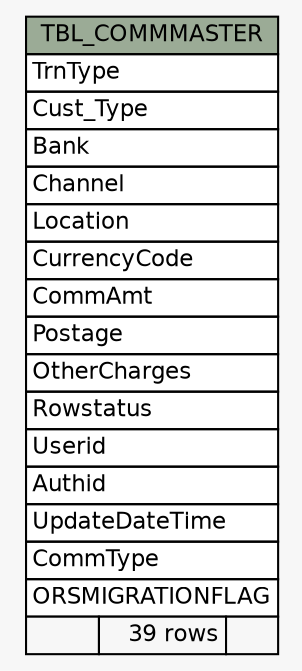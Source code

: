 // dot 2.38.0 on Windows 10 10.0
// SchemaSpy rev 590
digraph "TBL_COMMMASTER" {
  graph [
    rankdir="RL"
    bgcolor="#f7f7f7"
    nodesep="0.18"
    ranksep="0.46"
    fontname="Helvetica"
    fontsize="11"
  ];
  node [
    fontname="Helvetica"
    fontsize="11"
    shape="plaintext"
  ];
  edge [
    arrowsize="0.8"
  ];
  "TBL_COMMMASTER" [
    label=<
    <TABLE BORDER="0" CELLBORDER="1" CELLSPACING="0" BGCOLOR="#ffffff">
      <TR><TD COLSPAN="3" BGCOLOR="#9bab96" ALIGN="CENTER">TBL_COMMMASTER</TD></TR>
      <TR><TD PORT="TrnType" COLSPAN="3" ALIGN="LEFT">TrnType</TD></TR>
      <TR><TD PORT="Cust_Type" COLSPAN="3" ALIGN="LEFT">Cust_Type</TD></TR>
      <TR><TD PORT="Bank" COLSPAN="3" ALIGN="LEFT">Bank</TD></TR>
      <TR><TD PORT="Channel" COLSPAN="3" ALIGN="LEFT">Channel</TD></TR>
      <TR><TD PORT="Location" COLSPAN="3" ALIGN="LEFT">Location</TD></TR>
      <TR><TD PORT="CurrencyCode" COLSPAN="3" ALIGN="LEFT">CurrencyCode</TD></TR>
      <TR><TD PORT="CommAmt" COLSPAN="3" ALIGN="LEFT">CommAmt</TD></TR>
      <TR><TD PORT="Postage" COLSPAN="3" ALIGN="LEFT">Postage</TD></TR>
      <TR><TD PORT="OtherCharges" COLSPAN="3" ALIGN="LEFT">OtherCharges</TD></TR>
      <TR><TD PORT="Rowstatus" COLSPAN="3" ALIGN="LEFT">Rowstatus</TD></TR>
      <TR><TD PORT="Userid" COLSPAN="3" ALIGN="LEFT">Userid</TD></TR>
      <TR><TD PORT="Authid" COLSPAN="3" ALIGN="LEFT">Authid</TD></TR>
      <TR><TD PORT="UpdateDateTime" COLSPAN="3" ALIGN="LEFT">UpdateDateTime</TD></TR>
      <TR><TD PORT="CommType" COLSPAN="3" ALIGN="LEFT">CommType</TD></TR>
      <TR><TD PORT="ORSMIGRATIONFLAG" COLSPAN="3" ALIGN="LEFT">ORSMIGRATIONFLAG</TD></TR>
      <TR><TD ALIGN="LEFT" BGCOLOR="#f7f7f7">  </TD><TD ALIGN="RIGHT" BGCOLOR="#f7f7f7">39 rows</TD><TD ALIGN="RIGHT" BGCOLOR="#f7f7f7">  </TD></TR>
    </TABLE>>
    URL="tables/TBL_COMMMASTER.html"
    tooltip="TBL_COMMMASTER"
  ];
}
